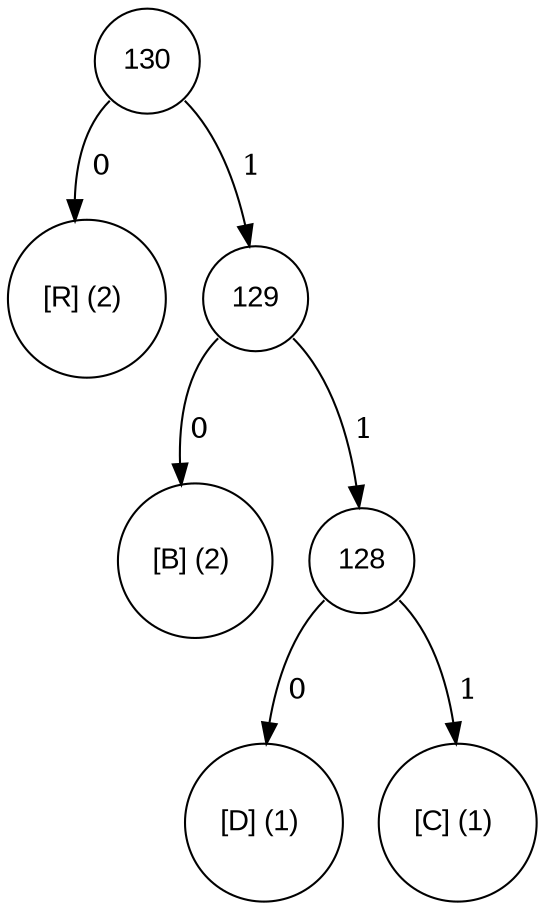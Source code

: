 digraph tree {
	node [fontname="Arial", shape="circle", width=0.5]; 

130:sw -> 82 [label = " 0"]; 
82 [label = "[R] (2) "]; 
130:se -> 129 [label = " 1"]; 
129 [label = "129"]; 
129:sw -> 66 [label = " 0"]; 
66 [label = "[B] (2) "]; 
129:se -> 128 [label = " 1"]; 
128 [label = "128"]; 
128:se -> 67 [label = " 1"]; 
67 [label = "[C] (1) "]; 
128:sw -> 68 [label = " 0"]; 
68 [label = "[D] (1) "]; 
}
